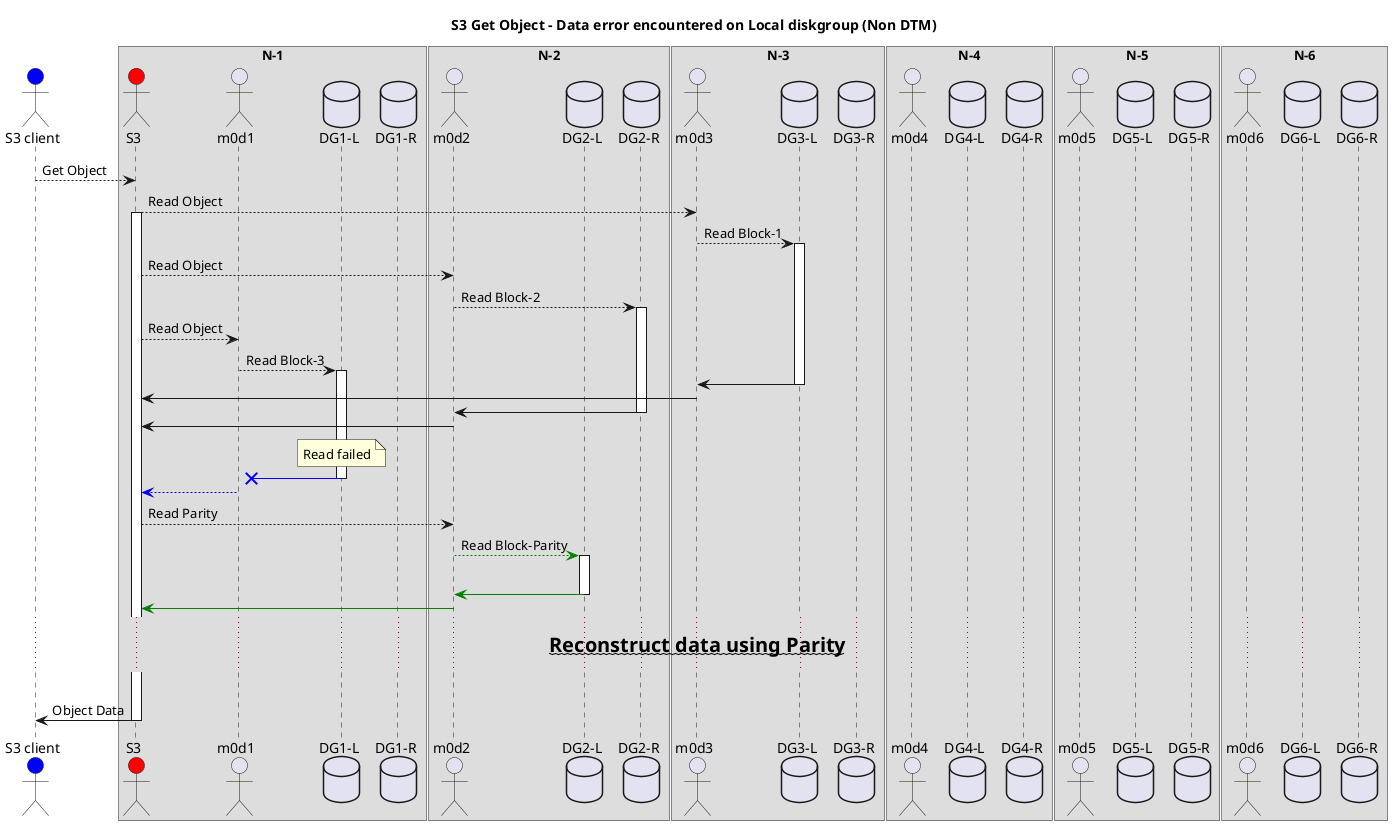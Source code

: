 @startuml
title <b>S3 Get Object - Data error encountered on Local diskgroup (Non DTM)</b>

actor "S3 client" as S3C #blue
box "N-1"
actor S3 #red
actor m0d1
database "DG1-L"
database "DG1-R"
endbox

box "N-2"
actor m0d2
database "DG2-L"
database "DG2-R"
endbox

box "N-3"
actor m0d3
database "DG3-L"
database "DG3-R"
endbox

box "N-4"
actor m0d4
database "DG4-L"
database "DG4-R"
endbox

box "N-5"
actor m0d5
database "DG5-L"
database "DG5-R"
endbox

box "N-6"
actor m0d6
database "DG6-L"
database "DG6-R"
endbox

S3C --> S3: Get Object
S3-->m0d3 :Read Object
activate S3
m0d3 --> "DG3-L" :Read Block-1
activate "DG3-L"

S3-->m0d2 :Read Object
m0d2 --> "DG2-R" :Read Block-2
activate "DG2-R"

S3-->m0d1 :Read Object
m0d1 --> "DG1-L" :Read Block-3
activate "DG1-L"

"DG3-L" ->  m0d3
deactivate "DG3-L"
m0d3->S3

"DG2-R" ->  m0d2
deactivate "DG2-R"
m0d2->S3

note over "DG1-L": Read failed

"DG1-L" -[#blue]>x m0d1
deactivate "DG1-L"
m0d1-[#blue]->S3



S3-->m0d2 :Read Parity
m0d2-[#green]->"DG2-L" :Read Block-Parity
activate "DG2-L"
|||
"DG2-L" -[#green]>  m0d2
deactivate "DG2-L"
m0d2-[#green]>S3

... <b><size:20>~~Reconstruct data using Parity~~</b> ...
|||

S3C <- S3: Object Data
deactivate S3
@enduml


